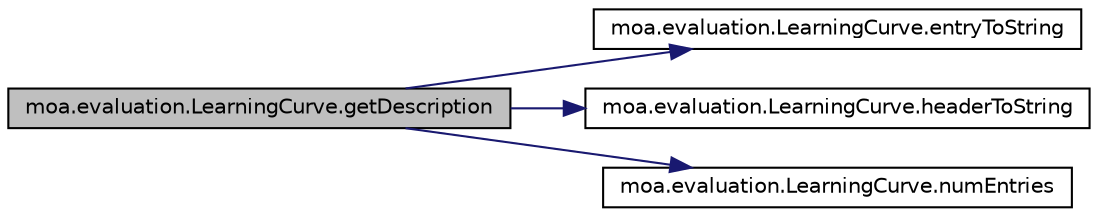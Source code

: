 digraph G
{
  edge [fontname="Helvetica",fontsize="10",labelfontname="Helvetica",labelfontsize="10"];
  node [fontname="Helvetica",fontsize="10",shape=record];
  rankdir=LR;
  Node1 [label="moa.evaluation.LearningCurve.getDescription",height=0.2,width=0.4,color="black", fillcolor="grey75", style="filled" fontcolor="black"];
  Node1 -> Node2 [color="midnightblue",fontsize="10",style="solid",fontname="Helvetica"];
  Node2 [label="moa.evaluation.LearningCurve.entryToString",height=0.2,width=0.4,color="black", fillcolor="white", style="filled",URL="$classmoa_1_1evaluation_1_1LearningCurve.html#acff30caf492b14f6fd89561c84af0bf2"];
  Node1 -> Node3 [color="midnightblue",fontsize="10",style="solid",fontname="Helvetica"];
  Node3 [label="moa.evaluation.LearningCurve.headerToString",height=0.2,width=0.4,color="black", fillcolor="white", style="filled",URL="$classmoa_1_1evaluation_1_1LearningCurve.html#a4c2465881f093000e9d47985a6f5ff4f"];
  Node1 -> Node4 [color="midnightblue",fontsize="10",style="solid",fontname="Helvetica"];
  Node4 [label="moa.evaluation.LearningCurve.numEntries",height=0.2,width=0.4,color="black", fillcolor="white", style="filled",URL="$classmoa_1_1evaluation_1_1LearningCurve.html#a3c3e920e9fa8d5d355c31e48ed59a2fb"];
}
